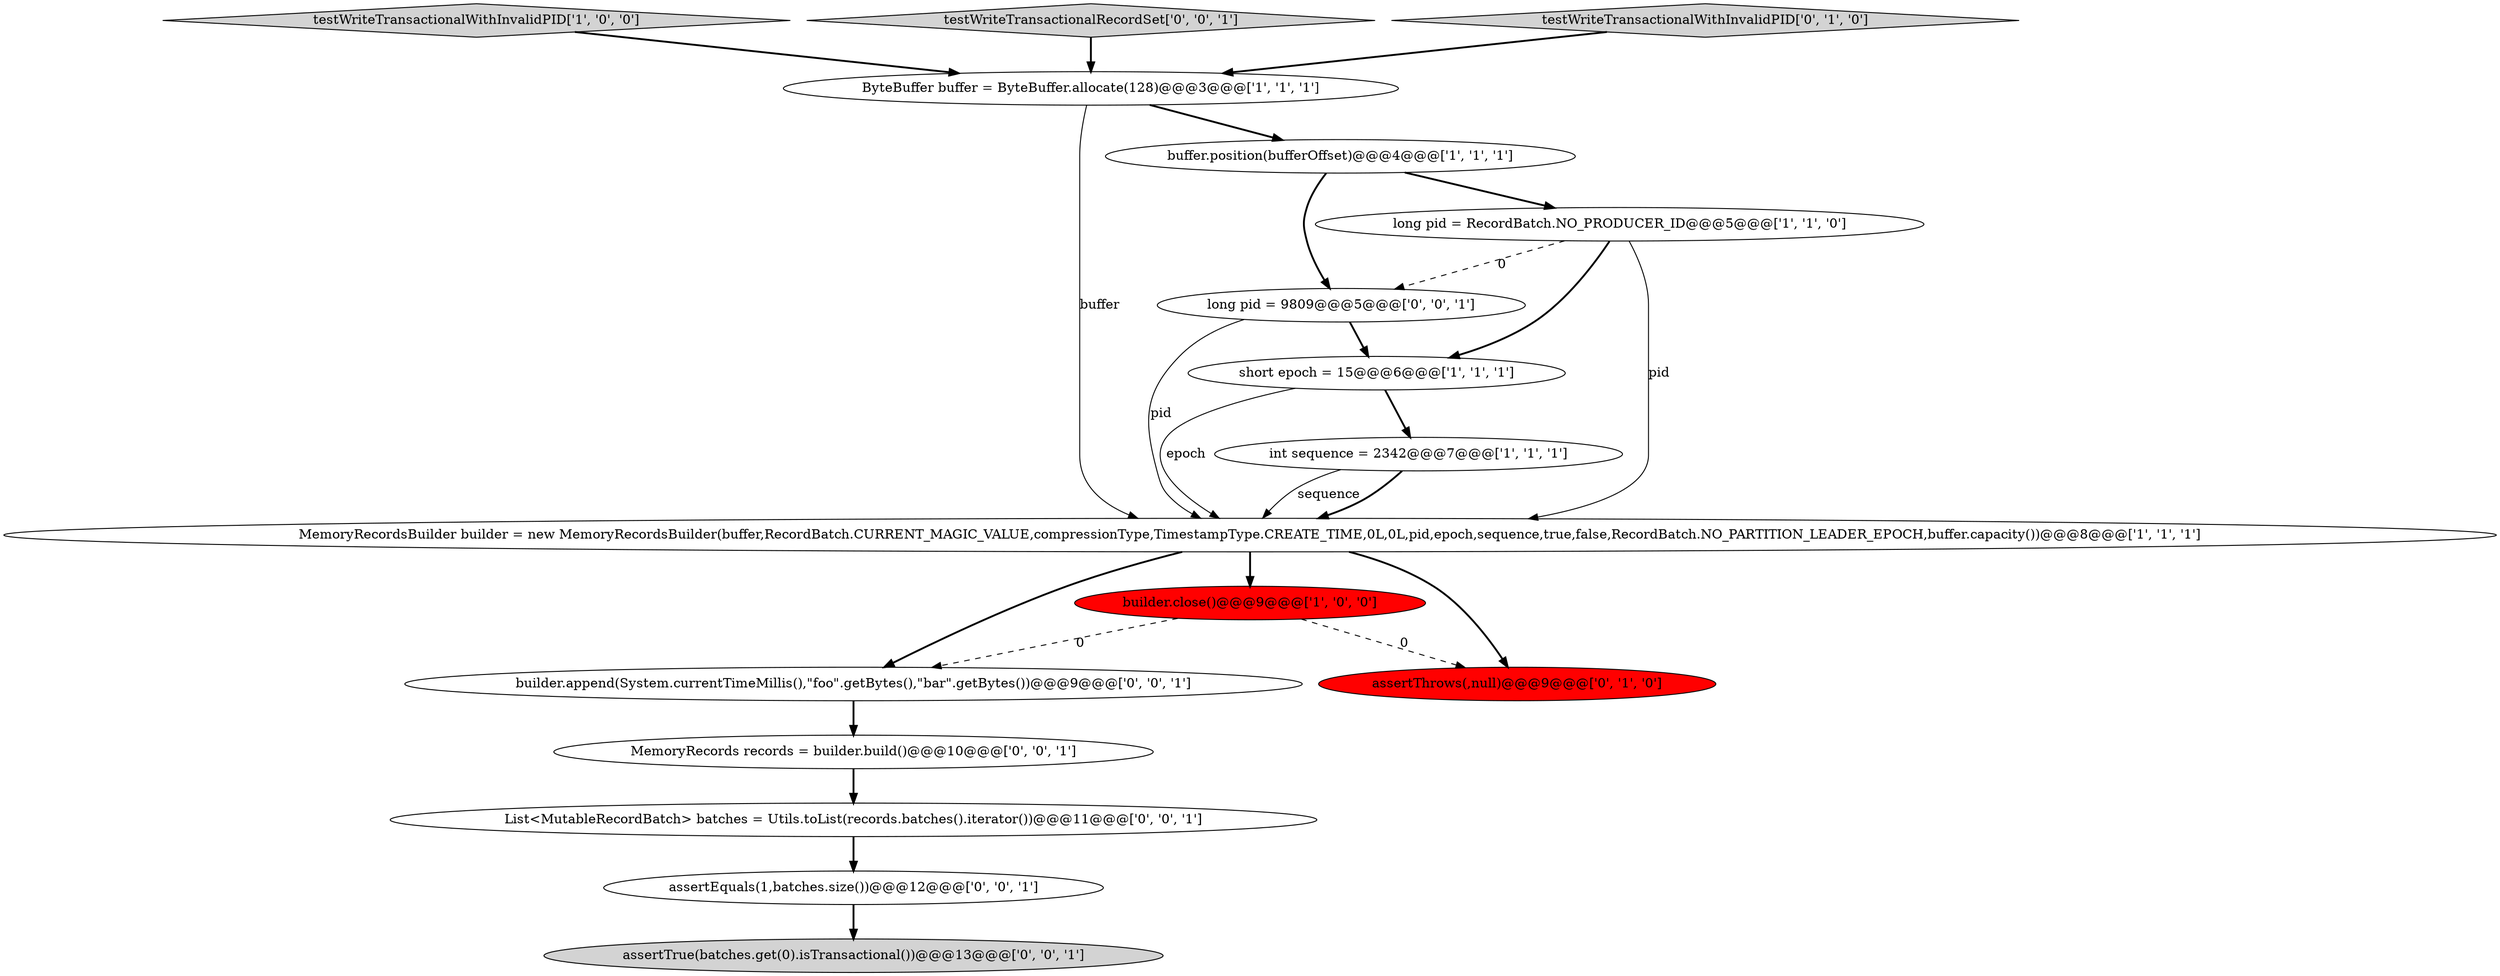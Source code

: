 digraph {
2 [style = filled, label = "builder.close()@@@9@@@['1', '0', '0']", fillcolor = red, shape = ellipse image = "AAA1AAABBB1BBB"];
1 [style = filled, label = "int sequence = 2342@@@7@@@['1', '1', '1']", fillcolor = white, shape = ellipse image = "AAA0AAABBB1BBB"];
12 [style = filled, label = "MemoryRecords records = builder.build()@@@10@@@['0', '0', '1']", fillcolor = white, shape = ellipse image = "AAA0AAABBB3BBB"];
10 [style = filled, label = "List<MutableRecordBatch> batches = Utils.toList(records.batches().iterator())@@@11@@@['0', '0', '1']", fillcolor = white, shape = ellipse image = "AAA0AAABBB3BBB"];
6 [style = filled, label = "long pid = RecordBatch.NO_PRODUCER_ID@@@5@@@['1', '1', '0']", fillcolor = white, shape = ellipse image = "AAA0AAABBB1BBB"];
5 [style = filled, label = "short epoch = 15@@@6@@@['1', '1', '1']", fillcolor = white, shape = ellipse image = "AAA0AAABBB1BBB"];
11 [style = filled, label = "assertTrue(batches.get(0).isTransactional())@@@13@@@['0', '0', '1']", fillcolor = lightgray, shape = ellipse image = "AAA0AAABBB3BBB"];
14 [style = filled, label = "builder.append(System.currentTimeMillis(),\"foo\".getBytes(),\"bar\".getBytes())@@@9@@@['0', '0', '1']", fillcolor = white, shape = ellipse image = "AAA0AAABBB3BBB"];
7 [style = filled, label = "MemoryRecordsBuilder builder = new MemoryRecordsBuilder(buffer,RecordBatch.CURRENT_MAGIC_VALUE,compressionType,TimestampType.CREATE_TIME,0L,0L,pid,epoch,sequence,true,false,RecordBatch.NO_PARTITION_LEADER_EPOCH,buffer.capacity())@@@8@@@['1', '1', '1']", fillcolor = white, shape = ellipse image = "AAA0AAABBB1BBB"];
3 [style = filled, label = "testWriteTransactionalWithInvalidPID['1', '0', '0']", fillcolor = lightgray, shape = diamond image = "AAA0AAABBB1BBB"];
8 [style = filled, label = "assertThrows(,null)@@@9@@@['0', '1', '0']", fillcolor = red, shape = ellipse image = "AAA1AAABBB2BBB"];
13 [style = filled, label = "testWriteTransactionalRecordSet['0', '0', '1']", fillcolor = lightgray, shape = diamond image = "AAA0AAABBB3BBB"];
15 [style = filled, label = "long pid = 9809@@@5@@@['0', '0', '1']", fillcolor = white, shape = ellipse image = "AAA0AAABBB3BBB"];
16 [style = filled, label = "assertEquals(1,batches.size())@@@12@@@['0', '0', '1']", fillcolor = white, shape = ellipse image = "AAA0AAABBB3BBB"];
4 [style = filled, label = "ByteBuffer buffer = ByteBuffer.allocate(128)@@@3@@@['1', '1', '1']", fillcolor = white, shape = ellipse image = "AAA0AAABBB1BBB"];
0 [style = filled, label = "buffer.position(bufferOffset)@@@4@@@['1', '1', '1']", fillcolor = white, shape = ellipse image = "AAA0AAABBB1BBB"];
9 [style = filled, label = "testWriteTransactionalWithInvalidPID['0', '1', '0']", fillcolor = lightgray, shape = diamond image = "AAA0AAABBB2BBB"];
16->11 [style = bold, label=""];
15->7 [style = solid, label="pid"];
0->6 [style = bold, label=""];
5->7 [style = solid, label="epoch"];
1->7 [style = solid, label="sequence"];
9->4 [style = bold, label=""];
4->7 [style = solid, label="buffer"];
7->8 [style = bold, label=""];
2->8 [style = dashed, label="0"];
1->7 [style = bold, label=""];
3->4 [style = bold, label=""];
0->15 [style = bold, label=""];
15->5 [style = bold, label=""];
4->0 [style = bold, label=""];
7->14 [style = bold, label=""];
6->7 [style = solid, label="pid"];
5->1 [style = bold, label=""];
6->5 [style = bold, label=""];
12->10 [style = bold, label=""];
2->14 [style = dashed, label="0"];
10->16 [style = bold, label=""];
6->15 [style = dashed, label="0"];
7->2 [style = bold, label=""];
14->12 [style = bold, label=""];
13->4 [style = bold, label=""];
}
